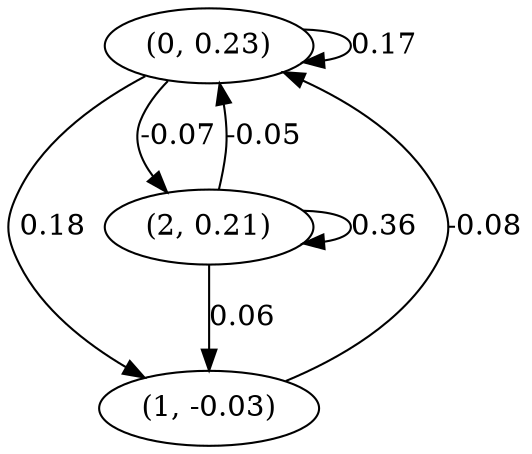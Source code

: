 digraph {
    0 [ label = "(0, 0.23)" ]
    1 [ label = "(1, -0.03)" ]
    2 [ label = "(2, 0.21)" ]
    0 -> 0 [ label = "0.17" ]
    2 -> 2 [ label = "0.36" ]
    1 -> 0 [ label = "-0.08" ]
    2 -> 0 [ label = "-0.05" ]
    0 -> 1 [ label = "0.18" ]
    2 -> 1 [ label = "0.06" ]
    0 -> 2 [ label = "-0.07" ]
}

